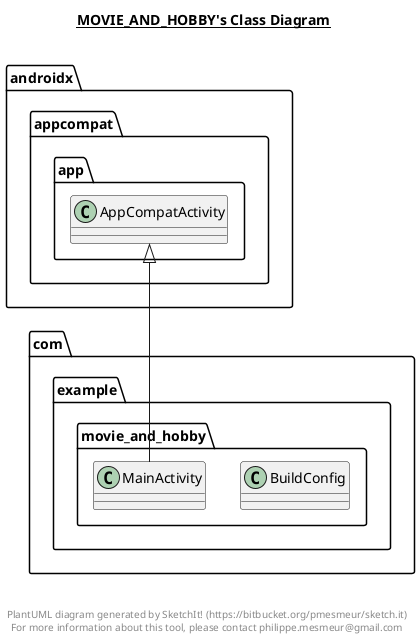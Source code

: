 @startuml

title __MOVIE_AND_HOBBY's Class Diagram__\n

  namespace com.example.movie_and_hobby {
    class com.example.movie_and_hobby.BuildConfig {
    }
  }
  

  namespace com.example.movie_and_hobby {
    class com.example.movie_and_hobby.MainActivity {
    }
  }
  

  com.example.movie_and_hobby.MainActivity -up-|> androidx.appcompat.app.AppCompatActivity


right footer


PlantUML diagram generated by SketchIt! (https://bitbucket.org/pmesmeur/sketch.it)
For more information about this tool, please contact philippe.mesmeur@gmail.com
endfooter

@enduml
